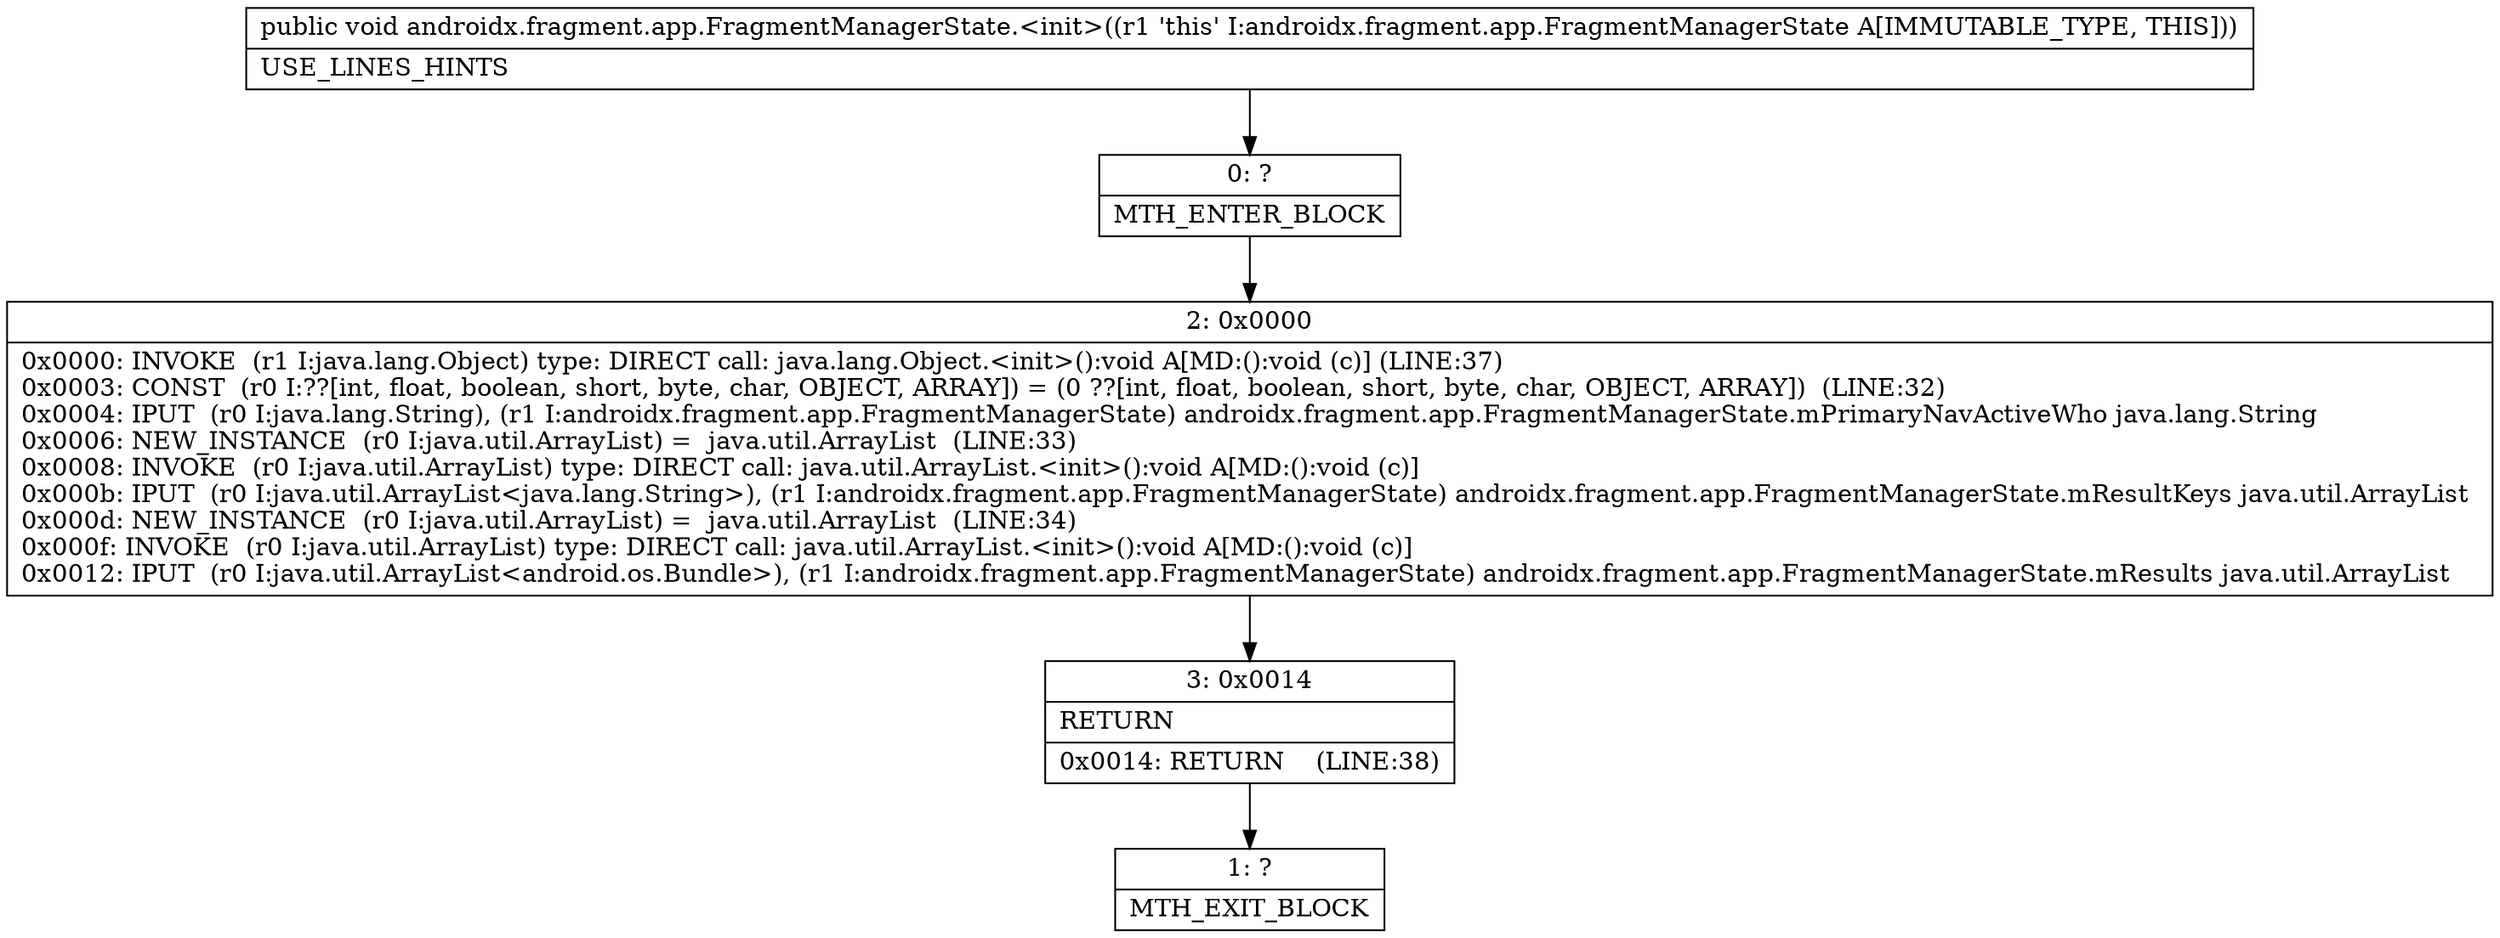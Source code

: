 digraph "CFG forandroidx.fragment.app.FragmentManagerState.\<init\>()V" {
Node_0 [shape=record,label="{0\:\ ?|MTH_ENTER_BLOCK\l}"];
Node_2 [shape=record,label="{2\:\ 0x0000|0x0000: INVOKE  (r1 I:java.lang.Object) type: DIRECT call: java.lang.Object.\<init\>():void A[MD:():void (c)] (LINE:37)\l0x0003: CONST  (r0 I:??[int, float, boolean, short, byte, char, OBJECT, ARRAY]) = (0 ??[int, float, boolean, short, byte, char, OBJECT, ARRAY])  (LINE:32)\l0x0004: IPUT  (r0 I:java.lang.String), (r1 I:androidx.fragment.app.FragmentManagerState) androidx.fragment.app.FragmentManagerState.mPrimaryNavActiveWho java.lang.String \l0x0006: NEW_INSTANCE  (r0 I:java.util.ArrayList) =  java.util.ArrayList  (LINE:33)\l0x0008: INVOKE  (r0 I:java.util.ArrayList) type: DIRECT call: java.util.ArrayList.\<init\>():void A[MD:():void (c)]\l0x000b: IPUT  (r0 I:java.util.ArrayList\<java.lang.String\>), (r1 I:androidx.fragment.app.FragmentManagerState) androidx.fragment.app.FragmentManagerState.mResultKeys java.util.ArrayList \l0x000d: NEW_INSTANCE  (r0 I:java.util.ArrayList) =  java.util.ArrayList  (LINE:34)\l0x000f: INVOKE  (r0 I:java.util.ArrayList) type: DIRECT call: java.util.ArrayList.\<init\>():void A[MD:():void (c)]\l0x0012: IPUT  (r0 I:java.util.ArrayList\<android.os.Bundle\>), (r1 I:androidx.fragment.app.FragmentManagerState) androidx.fragment.app.FragmentManagerState.mResults java.util.ArrayList \l}"];
Node_3 [shape=record,label="{3\:\ 0x0014|RETURN\l|0x0014: RETURN    (LINE:38)\l}"];
Node_1 [shape=record,label="{1\:\ ?|MTH_EXIT_BLOCK\l}"];
MethodNode[shape=record,label="{public void androidx.fragment.app.FragmentManagerState.\<init\>((r1 'this' I:androidx.fragment.app.FragmentManagerState A[IMMUTABLE_TYPE, THIS]))  | USE_LINES_HINTS\l}"];
MethodNode -> Node_0;Node_0 -> Node_2;
Node_2 -> Node_3;
Node_3 -> Node_1;
}

